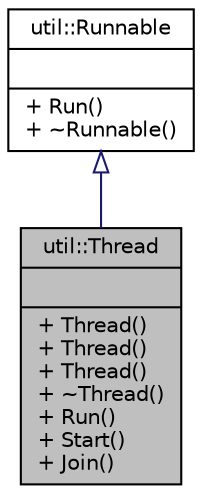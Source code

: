 digraph "util::Thread"
{
  bgcolor="transparent";
  edge [fontname="Helvetica",fontsize="10",labelfontname="Helvetica",labelfontsize="10"];
  node [fontname="Helvetica",fontsize="10",shape=record];
  Node1 [label="{util::Thread\n||+ Thread()\l+ Thread()\l+ Thread()\l+ ~Thread()\l+ Run()\l+ Start()\l+ Join()\l}",height=0.2,width=0.4,color="black", fillcolor="grey75", style="filled" fontcolor="black"];
  Node2 -> Node1 [dir="back",color="midnightblue",fontsize="10",style="solid",arrowtail="onormal",fontname="Helvetica"];
  Node2 [label="{util::Runnable\n||+ Run()\l+ ~Runnable()\l}",height=0.2,width=0.4,color="black",URL="$classutil_1_1Runnable.html",tooltip="This interface is designed to provide a common action implementation class of Thread. The Runnable class could be implemented by any class whose instances are intended to be executed by a Thread. "];
}
